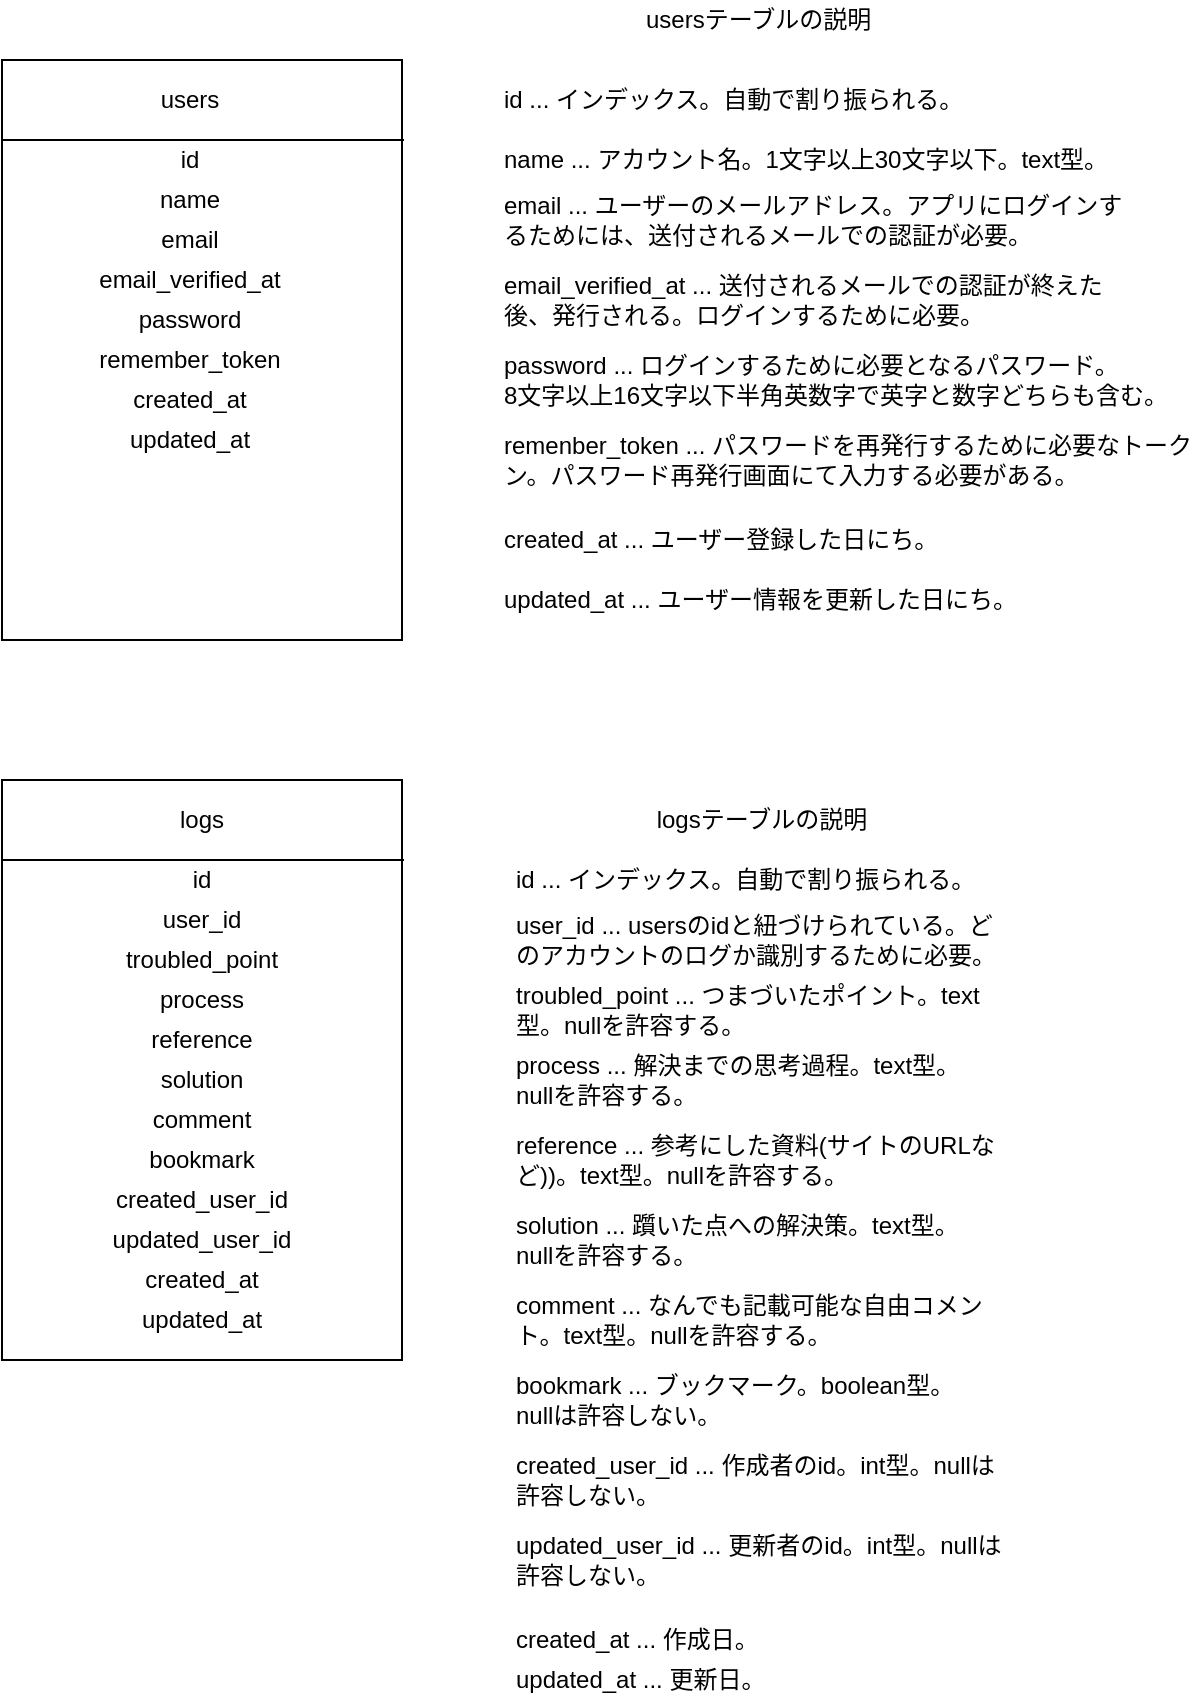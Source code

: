 <mxfile version="15.0.6" type="device"><diagram id="sdn2XYHVbPr19WElG8XU" name="Page-1"><mxGraphModel dx="868" dy="537" grid="1" gridSize="10" guides="1" tooltips="1" connect="1" arrows="1" fold="1" page="1" pageScale="1" pageWidth="827" pageHeight="1169" math="0" shadow="0"><root><mxCell id="0"/><mxCell id="1" parent="0"/><mxCell id="2L4OwspVsTGuFBXhxD2l-1" value="logs" style="text;html=1;strokeColor=none;fillColor=none;align=center;verticalAlign=middle;whiteSpace=wrap;rounded=0;" vertex="1" parent="1"><mxGeometry x="120" y="490" width="40" height="20" as="geometry"/></mxCell><mxCell id="2L4OwspVsTGuFBXhxD2l-2" value="id" style="text;html=1;strokeColor=none;fillColor=none;align=center;verticalAlign=middle;whiteSpace=wrap;rounded=0;" vertex="1" parent="1"><mxGeometry x="120" y="520" width="40" height="20" as="geometry"/></mxCell><mxCell id="2L4OwspVsTGuFBXhxD2l-7" value="troubled_point" style="text;html=1;strokeColor=none;fillColor=none;align=center;verticalAlign=middle;whiteSpace=wrap;rounded=0;" vertex="1" parent="1"><mxGeometry x="120" y="560" width="40" height="20" as="geometry"/></mxCell><mxCell id="2L4OwspVsTGuFBXhxD2l-8" value="process" style="text;html=1;strokeColor=none;fillColor=none;align=center;verticalAlign=middle;whiteSpace=wrap;rounded=0;" vertex="1" parent="1"><mxGeometry x="120" y="580" width="40" height="20" as="geometry"/></mxCell><mxCell id="2L4OwspVsTGuFBXhxD2l-9" value="reference" style="text;html=1;strokeColor=none;fillColor=none;align=center;verticalAlign=middle;whiteSpace=wrap;rounded=0;" vertex="1" parent="1"><mxGeometry x="120" y="600" width="40" height="20" as="geometry"/></mxCell><mxCell id="2L4OwspVsTGuFBXhxD2l-10" value="solution" style="text;html=1;strokeColor=none;fillColor=none;align=center;verticalAlign=middle;whiteSpace=wrap;rounded=0;" vertex="1" parent="1"><mxGeometry x="120" y="620" width="40" height="20" as="geometry"/></mxCell><mxCell id="2L4OwspVsTGuFBXhxD2l-11" value="comment" style="text;html=1;strokeColor=none;fillColor=none;align=center;verticalAlign=middle;whiteSpace=wrap;rounded=0;" vertex="1" parent="1"><mxGeometry x="120" y="640" width="40" height="20" as="geometry"/></mxCell><mxCell id="2L4OwspVsTGuFBXhxD2l-15" value="user_id" style="text;html=1;strokeColor=none;fillColor=none;align=center;verticalAlign=middle;whiteSpace=wrap;rounded=0;" vertex="1" parent="1"><mxGeometry x="120" y="540" width="40" height="20" as="geometry"/></mxCell><mxCell id="2L4OwspVsTGuFBXhxD2l-16" value="updated_user_id" style="text;html=1;strokeColor=none;fillColor=none;align=center;verticalAlign=middle;whiteSpace=wrap;rounded=0;" vertex="1" parent="1"><mxGeometry x="120" y="700" width="40" height="20" as="geometry"/></mxCell><mxCell id="2L4OwspVsTGuFBXhxD2l-17" value="created_user_id" style="text;html=1;strokeColor=none;fillColor=none;align=center;verticalAlign=middle;whiteSpace=wrap;rounded=0;" vertex="1" parent="1"><mxGeometry x="120" y="680" width="40" height="20" as="geometry"/></mxCell><mxCell id="2L4OwspVsTGuFBXhxD2l-18" value="created_at" style="text;html=1;strokeColor=none;fillColor=none;align=center;verticalAlign=middle;whiteSpace=wrap;rounded=0;" vertex="1" parent="1"><mxGeometry x="120" y="720" width="40" height="20" as="geometry"/></mxCell><mxCell id="2L4OwspVsTGuFBXhxD2l-19" value="updated_at" style="text;html=1;strokeColor=none;fillColor=none;align=center;verticalAlign=middle;whiteSpace=wrap;rounded=0;" vertex="1" parent="1"><mxGeometry x="120" y="740" width="40" height="20" as="geometry"/></mxCell><mxCell id="2L4OwspVsTGuFBXhxD2l-20" value="" style="rounded=0;whiteSpace=wrap;html=1;fillColor=none;" vertex="1" parent="1"><mxGeometry x="40" y="480" width="200" height="290" as="geometry"/></mxCell><mxCell id="2L4OwspVsTGuFBXhxD2l-21" value="" style="endArrow=none;html=1;" edge="1" parent="1"><mxGeometry width="50" height="50" relative="1" as="geometry"><mxPoint x="40" y="520" as="sourcePoint"/><mxPoint x="241" y="520" as="targetPoint"/></mxGeometry></mxCell><mxCell id="2L4OwspVsTGuFBXhxD2l-22" value="users" style="text;html=1;strokeColor=none;fillColor=none;align=center;verticalAlign=middle;whiteSpace=wrap;rounded=0;" vertex="1" parent="1"><mxGeometry x="114" y="130" width="40" height="20" as="geometry"/></mxCell><mxCell id="2L4OwspVsTGuFBXhxD2l-23" value="bookmark" style="text;html=1;strokeColor=none;fillColor=none;align=center;verticalAlign=middle;whiteSpace=wrap;rounded=0;" vertex="1" parent="1"><mxGeometry x="120" y="660" width="40" height="20" as="geometry"/></mxCell><mxCell id="2L4OwspVsTGuFBXhxD2l-27" value="id" style="text;html=1;strokeColor=none;fillColor=none;align=center;verticalAlign=middle;whiteSpace=wrap;rounded=0;" vertex="1" parent="1"><mxGeometry x="114" y="160" width="40" height="20" as="geometry"/></mxCell><mxCell id="2L4OwspVsTGuFBXhxD2l-28" value="name" style="text;html=1;strokeColor=none;fillColor=none;align=center;verticalAlign=middle;whiteSpace=wrap;rounded=0;" vertex="1" parent="1"><mxGeometry x="114" y="180" width="40" height="20" as="geometry"/></mxCell><mxCell id="2L4OwspVsTGuFBXhxD2l-29" value="email" style="text;html=1;strokeColor=none;fillColor=none;align=center;verticalAlign=middle;whiteSpace=wrap;rounded=0;" vertex="1" parent="1"><mxGeometry x="114" y="200" width="40" height="20" as="geometry"/></mxCell><mxCell id="2L4OwspVsTGuFBXhxD2l-30" value="password" style="text;html=1;strokeColor=none;fillColor=none;align=center;verticalAlign=middle;whiteSpace=wrap;rounded=0;" vertex="1" parent="1"><mxGeometry x="114" y="240" width="40" height="20" as="geometry"/></mxCell><mxCell id="2L4OwspVsTGuFBXhxD2l-31" value="email_verified_at" style="text;html=1;strokeColor=none;fillColor=none;align=center;verticalAlign=middle;whiteSpace=wrap;rounded=0;" vertex="1" parent="1"><mxGeometry x="114" y="220" width="40" height="20" as="geometry"/></mxCell><mxCell id="2L4OwspVsTGuFBXhxD2l-32" value="remember_token" style="text;html=1;strokeColor=none;fillColor=none;align=center;verticalAlign=middle;whiteSpace=wrap;rounded=0;" vertex="1" parent="1"><mxGeometry x="114" y="260" width="40" height="20" as="geometry"/></mxCell><mxCell id="2L4OwspVsTGuFBXhxD2l-33" value="created_at" style="text;html=1;strokeColor=none;fillColor=none;align=center;verticalAlign=middle;whiteSpace=wrap;rounded=0;" vertex="1" parent="1"><mxGeometry x="114" y="280" width="40" height="20" as="geometry"/></mxCell><mxCell id="2L4OwspVsTGuFBXhxD2l-34" value="updated_at" style="text;html=1;strokeColor=none;fillColor=none;align=center;verticalAlign=middle;whiteSpace=wrap;rounded=0;" vertex="1" parent="1"><mxGeometry x="114" y="300" width="40" height="20" as="geometry"/></mxCell><mxCell id="2L4OwspVsTGuFBXhxD2l-36" value="" style="rounded=0;whiteSpace=wrap;html=1;fillColor=none;" vertex="1" parent="1"><mxGeometry x="40" y="120" width="200" height="290" as="geometry"/></mxCell><mxCell id="2L4OwspVsTGuFBXhxD2l-37" value="" style="endArrow=none;html=1;" edge="1" parent="1"><mxGeometry width="50" height="50" relative="1" as="geometry"><mxPoint x="40" y="160" as="sourcePoint"/><mxPoint x="241" y="160" as="targetPoint"/></mxGeometry></mxCell><mxCell id="2L4OwspVsTGuFBXhxD2l-39" value="usersテーブルの説明" style="text;html=1;strokeColor=none;fillColor=none;align=left;verticalAlign=middle;whiteSpace=wrap;rounded=0;" vertex="1" parent="1"><mxGeometry x="360" y="90" width="120" height="20" as="geometry"/></mxCell><mxCell id="2L4OwspVsTGuFBXhxD2l-40" value="id ... インデックス。自動で割り振られる。" style="text;html=1;strokeColor=none;fillColor=none;align=left;verticalAlign=middle;whiteSpace=wrap;rounded=0;" vertex="1" parent="1"><mxGeometry x="289" y="130" width="250" height="20" as="geometry"/></mxCell><mxCell id="2L4OwspVsTGuFBXhxD2l-41" value="name ... アカウント名。1文字以上30文字以下。text型。" style="text;html=1;strokeColor=none;fillColor=none;align=left;verticalAlign=middle;whiteSpace=wrap;rounded=0;" vertex="1" parent="1"><mxGeometry x="289" y="160" width="321" height="20" as="geometry"/></mxCell><mxCell id="2L4OwspVsTGuFBXhxD2l-42" value="email ... ユーザーのメールアドレス。アプリにログインするためには、送付されるメールでの認証が必要。" style="text;html=1;strokeColor=none;fillColor=none;align=left;verticalAlign=middle;whiteSpace=wrap;rounded=0;" vertex="1" parent="1"><mxGeometry x="289" y="190" width="321" height="20" as="geometry"/></mxCell><mxCell id="2L4OwspVsTGuFBXhxD2l-43" value="email_verified_at ... 送付されるメールでの認証が終えた後、発行される。ログインするために必要。" style="text;html=1;strokeColor=none;fillColor=none;align=left;verticalAlign=middle;whiteSpace=wrap;rounded=0;" vertex="1" parent="1"><mxGeometry x="289" y="230" width="321" height="20" as="geometry"/></mxCell><mxCell id="2L4OwspVsTGuFBXhxD2l-44" value="password ... ログインするために必要となるパスワード。&lt;br&gt;8文字以上16文字以下半角英数字で英字と数字どちらも含む。" style="text;html=1;strokeColor=none;fillColor=none;align=left;verticalAlign=middle;whiteSpace=wrap;rounded=0;" vertex="1" parent="1"><mxGeometry x="289" y="270" width="351" height="20" as="geometry"/></mxCell><mxCell id="2L4OwspVsTGuFBXhxD2l-45" value="remenber_token ... パスワードを再発行するために必要なトークン。パスワード再発行画面にて入力する必要がある。" style="text;html=1;strokeColor=none;fillColor=none;align=left;verticalAlign=middle;whiteSpace=wrap;rounded=0;" vertex="1" parent="1"><mxGeometry x="289" y="310" width="351" height="20" as="geometry"/></mxCell><mxCell id="2L4OwspVsTGuFBXhxD2l-46" value="created_at ... ユーザー登録した日にち。" style="text;html=1;strokeColor=none;fillColor=none;align=left;verticalAlign=middle;whiteSpace=wrap;rounded=0;" vertex="1" parent="1"><mxGeometry x="289" y="350" width="351" height="20" as="geometry"/></mxCell><mxCell id="2L4OwspVsTGuFBXhxD2l-47" value="updated_at ... ユーザー情報を更新した日にち。" style="text;html=1;strokeColor=none;fillColor=none;align=left;verticalAlign=middle;whiteSpace=wrap;rounded=0;" vertex="1" parent="1"><mxGeometry x="289" y="380" width="351" height="20" as="geometry"/></mxCell><mxCell id="2L4OwspVsTGuFBXhxD2l-48" value="id ... インデックス。自動で割り振られる。" style="text;html=1;strokeColor=none;fillColor=none;align=left;verticalAlign=middle;whiteSpace=wrap;rounded=0;" vertex="1" parent="1"><mxGeometry x="295" y="520" width="250" height="20" as="geometry"/></mxCell><mxCell id="2L4OwspVsTGuFBXhxD2l-49" value="logsテーブルの説明" style="text;html=1;strokeColor=none;fillColor=none;align=center;verticalAlign=middle;whiteSpace=wrap;rounded=0;" vertex="1" parent="1"><mxGeometry x="360" y="490" width="120" height="20" as="geometry"/></mxCell><mxCell id="2L4OwspVsTGuFBXhxD2l-50" value="user_id ... usersのidと紐づけられている。どのアカウントのログか識別するために必要。" style="text;html=1;strokeColor=none;fillColor=none;align=left;verticalAlign=middle;whiteSpace=wrap;rounded=0;" vertex="1" parent="1"><mxGeometry x="295" y="550" width="250" height="20" as="geometry"/></mxCell><mxCell id="2L4OwspVsTGuFBXhxD2l-51" value="troubled_point ... つまづいたポイント。text型。nullを許容する。" style="text;html=1;strokeColor=none;fillColor=none;align=left;verticalAlign=middle;whiteSpace=wrap;rounded=0;" vertex="1" parent="1"><mxGeometry x="295" y="585" width="250" height="20" as="geometry"/></mxCell><mxCell id="2L4OwspVsTGuFBXhxD2l-52" value="process ... 解決までの思考過程。text型。&lt;br&gt;nullを許容する。" style="text;html=1;strokeColor=none;fillColor=none;align=left;verticalAlign=middle;whiteSpace=wrap;rounded=0;" vertex="1" parent="1"><mxGeometry x="295" y="620" width="250" height="20" as="geometry"/></mxCell><mxCell id="2L4OwspVsTGuFBXhxD2l-53" value="reference ... 参考にした資料(サイトのURLなど))。text型。nullを許容する。" style="text;html=1;strokeColor=none;fillColor=none;align=left;verticalAlign=middle;whiteSpace=wrap;rounded=0;" vertex="1" parent="1"><mxGeometry x="295" y="660" width="250" height="20" as="geometry"/></mxCell><mxCell id="2L4OwspVsTGuFBXhxD2l-54" value="solution ... 躓いた点への解決策。text型。&lt;br&gt;nullを許容する。" style="text;html=1;strokeColor=none;fillColor=none;align=left;verticalAlign=middle;whiteSpace=wrap;rounded=0;" vertex="1" parent="1"><mxGeometry x="295" y="700" width="250" height="20" as="geometry"/></mxCell><mxCell id="2L4OwspVsTGuFBXhxD2l-55" value="comment ... なんでも記載可能な自由コメント。text型。nullを許容する。" style="text;html=1;strokeColor=none;fillColor=none;align=left;verticalAlign=middle;whiteSpace=wrap;rounded=0;" vertex="1" parent="1"><mxGeometry x="295" y="740" width="250" height="20" as="geometry"/></mxCell><mxCell id="2L4OwspVsTGuFBXhxD2l-56" value="bookmark ... ブックマーク。boolean型。&lt;br&gt;nullは許容しない。" style="text;html=1;strokeColor=none;fillColor=none;align=left;verticalAlign=middle;whiteSpace=wrap;rounded=0;" vertex="1" parent="1"><mxGeometry x="295" y="780" width="250" height="20" as="geometry"/></mxCell><mxCell id="2L4OwspVsTGuFBXhxD2l-57" value="created_user_id ... 作成者のid。int型。nullは許容しない。" style="text;html=1;strokeColor=none;fillColor=none;align=left;verticalAlign=middle;whiteSpace=wrap;rounded=0;" vertex="1" parent="1"><mxGeometry x="295" y="820" width="250" height="20" as="geometry"/></mxCell><mxCell id="2L4OwspVsTGuFBXhxD2l-58" value="updated_user_id ... 更新者のid。int型。nullは許容しない。" style="text;html=1;strokeColor=none;fillColor=none;align=left;verticalAlign=middle;whiteSpace=wrap;rounded=0;" vertex="1" parent="1"><mxGeometry x="295" y="860" width="250" height="20" as="geometry"/></mxCell><mxCell id="2L4OwspVsTGuFBXhxD2l-59" value="created_at ... 作成日。" style="text;html=1;strokeColor=none;fillColor=none;align=left;verticalAlign=middle;whiteSpace=wrap;rounded=0;" vertex="1" parent="1"><mxGeometry x="295" y="900" width="250" height="20" as="geometry"/></mxCell><mxCell id="2L4OwspVsTGuFBXhxD2l-60" value="updated_at ... 更新日。" style="text;html=1;strokeColor=none;fillColor=none;align=left;verticalAlign=middle;whiteSpace=wrap;rounded=0;" vertex="1" parent="1"><mxGeometry x="295" y="920" width="250" height="20" as="geometry"/></mxCell></root></mxGraphModel></diagram></mxfile>